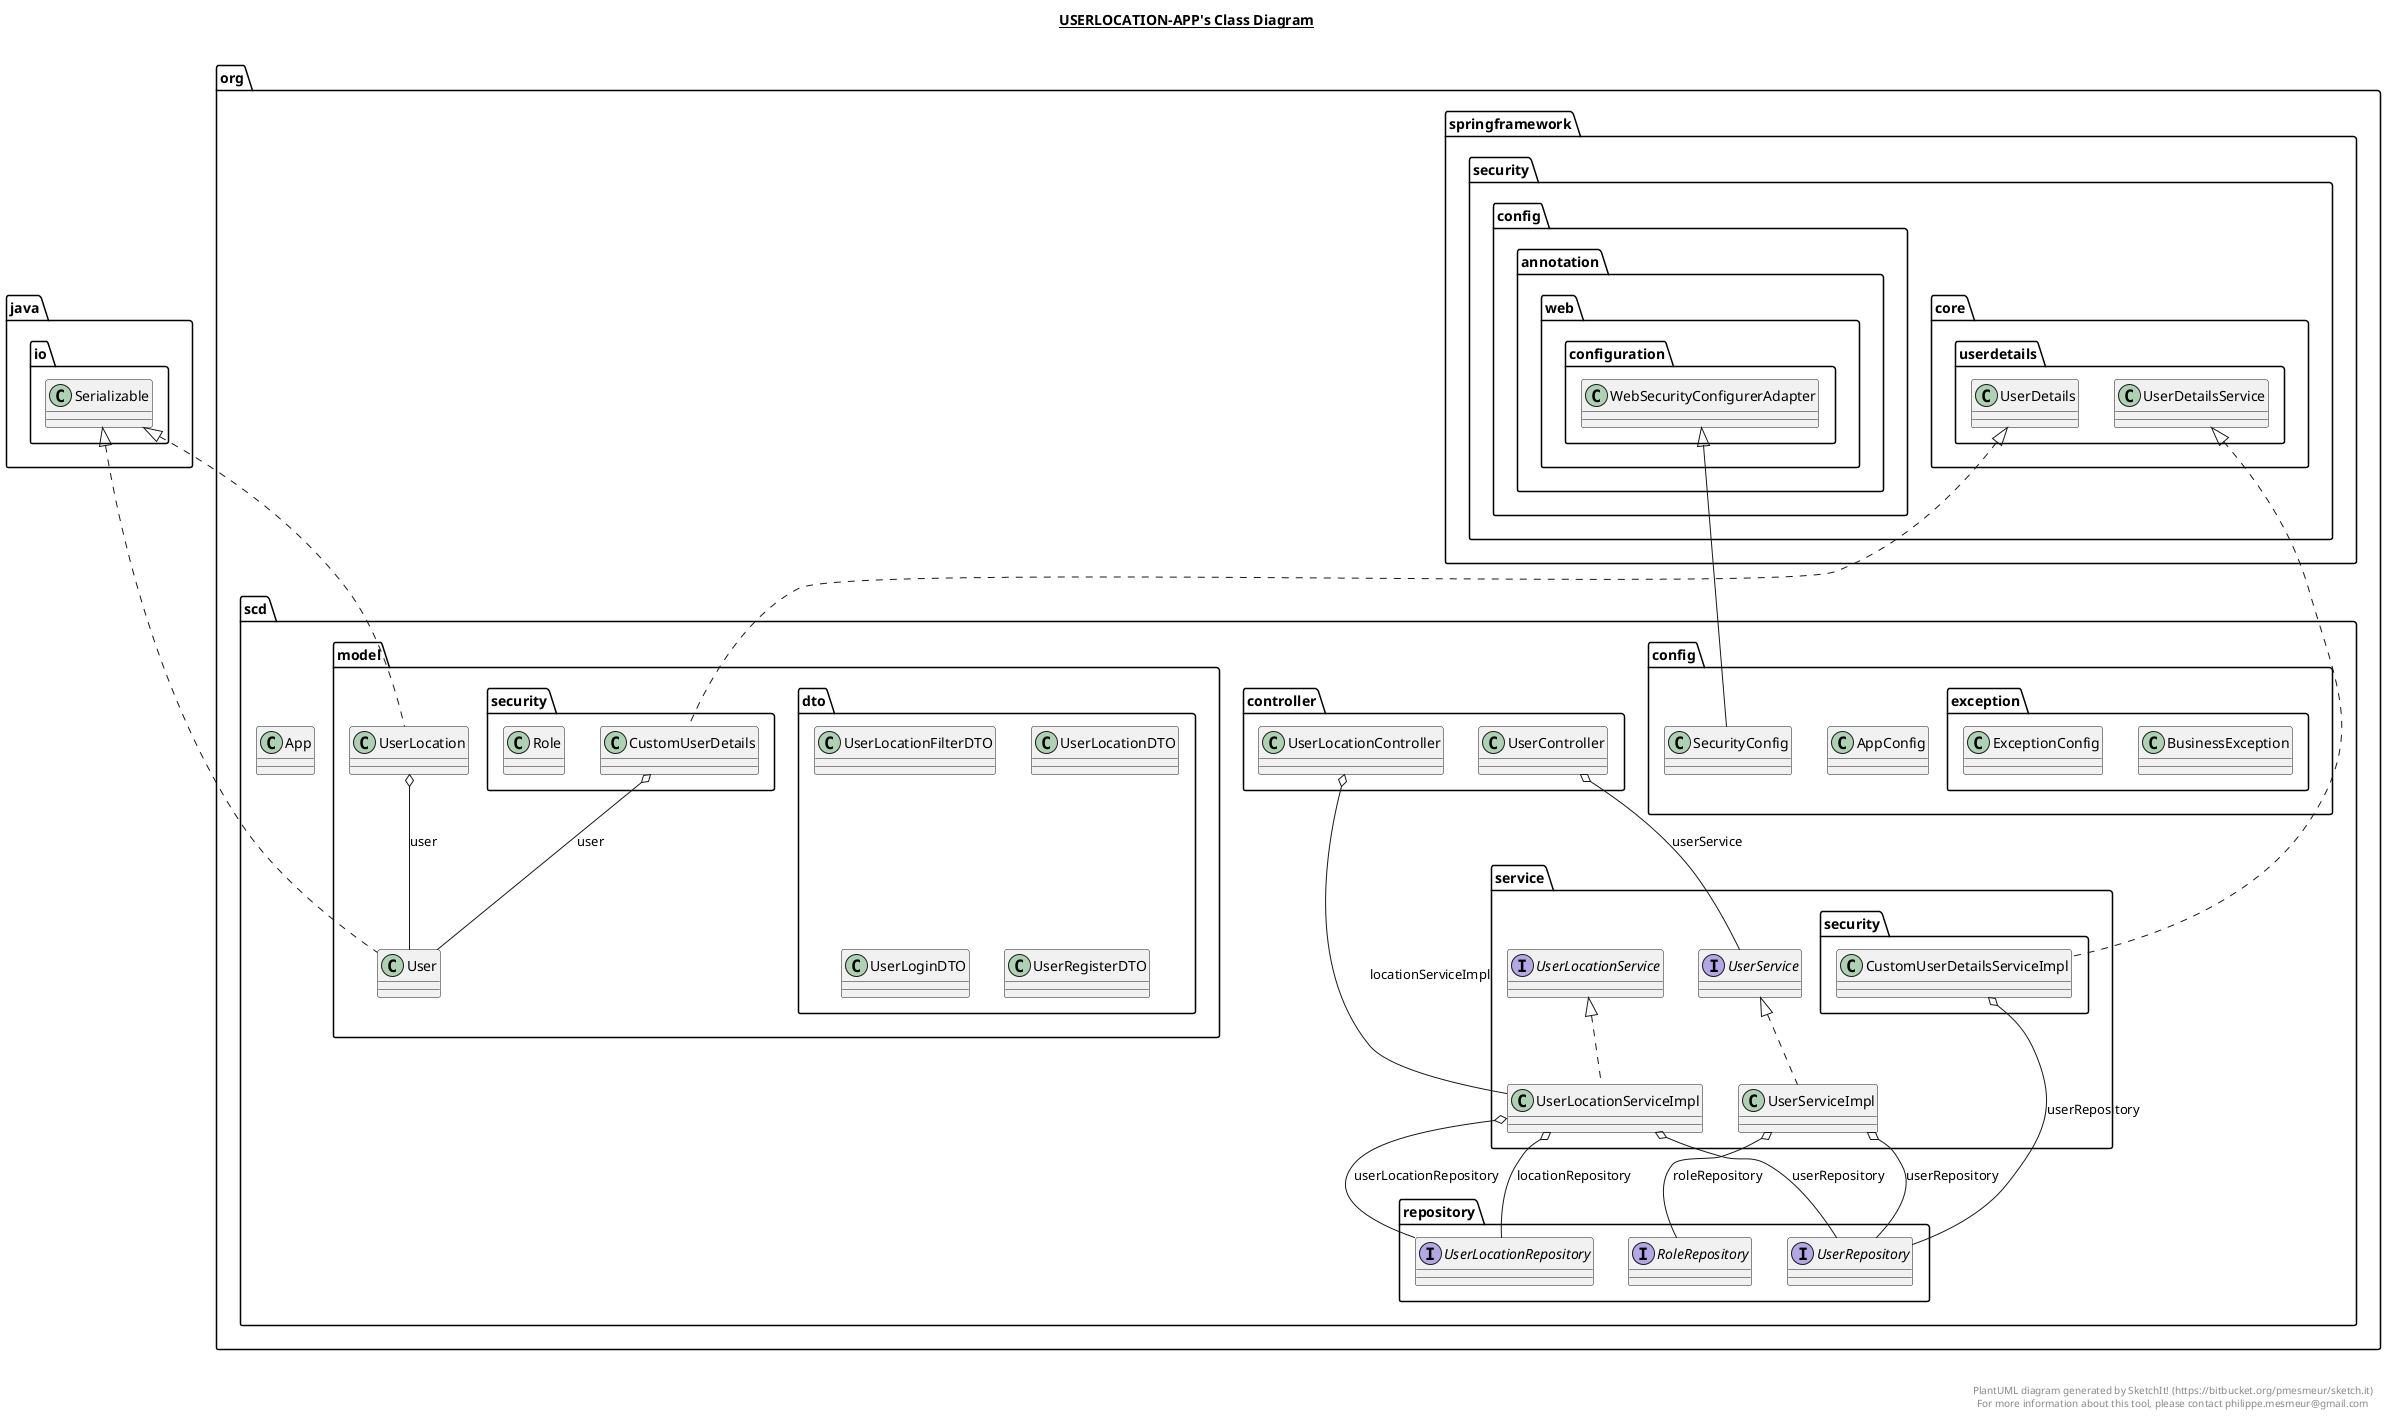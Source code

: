 @startuml

title __USERLOCATION-APP's Class Diagram__\n

  namespace org.scd {
    class org.scd.App {
    }
  }
  

  namespace org.scd {
    namespace config {
      class org.scd.config.AppConfig {
      }
    }
  }
  

  namespace org.scd {
    namespace config {
      class org.scd.config.SecurityConfig {
      }
    }
  }
  

  namespace org.scd {
    namespace config {
      namespace exception {
        class org.scd.config.exception.BusinessException {
        }
      }
    }
  }
  

  namespace org.scd {
    namespace config {
      namespace exception {
        class org.scd.config.exception.ExceptionConfig {
        }
      }
    }
  }
  

  namespace org.scd {
    namespace controller {
      class org.scd.controller.UserController {
      }
    }
  }
  

  namespace org.scd {
    namespace controller {
      class org.scd.controller.UserLocationController {
      }
    }
  }
  

  namespace org.scd {
    namespace model {
      class org.scd.model.User {
      }
    }
  }
  

  namespace org.scd {
    namespace model {
      class org.scd.model.UserLocation {
      }
    }
  }
  

  namespace org.scd {
    namespace model {
      namespace dto {
        class org.scd.model.dto.UserLocationFilterDTO {
        }
      }
    }
  }
  

  namespace org.scd {
    namespace model {
      namespace dto {
        class org.scd.model.dto.UserLocationDTO {
        }
      }
    }
  }
  

  namespace org.scd {
    namespace model {
      namespace dto {
        class org.scd.model.dto.UserLoginDTO {
        }
      }
    }
  }
  

  namespace org.scd {
    namespace model {
      namespace dto {
        class org.scd.model.dto.UserRegisterDTO {
        }
      }
    }
  }
  

  namespace org.scd {
    namespace model {
      namespace security {
        class org.scd.model.security.CustomUserDetails {
        }
      }
    }
  }
  

  namespace org.scd {
    namespace model {
      namespace security {
        class org.scd.model.security.Role {
        }
      }
    }
  }
  

  namespace org.scd {
    namespace repository {
      interface org.scd.repository.RoleRepository {
      }
    }
  }
  

  namespace org.scd {
    namespace repository {
      interface org.scd.repository.UserLocationRepository {
      }
    }
  }
  

  namespace org.scd {
    namespace repository {
      interface org.scd.repository.UserRepository {
      }
    }
  }
  

  namespace org.scd {
    namespace service {
      interface org.scd.service.UserLocationService {
      }
    }
  }
  

  namespace org.scd {
    namespace service {
      class org.scd.service.UserLocationServiceImpl {
      }
    }
  }
  

  namespace org.scd {
    namespace service {
      interface org.scd.service.UserService {
      }
    }
  }
  

  namespace org.scd {
    namespace service {
      class org.scd.service.UserServiceImpl {
      }
    }
  }
  

  namespace org.scd {
    namespace service {
      namespace security {
        class org.scd.service.security.CustomUserDetailsServiceImpl {
        }
      }
    }
  }
  

  org.scd.config.SecurityConfig -up-|> org.springframework.security.config.annotation.web.configuration.WebSecurityConfigurerAdapter
  org.scd.controller.UserController o-- org.scd.service.UserService : userService
  org.scd.controller.UserLocationController o-- org.scd.service.UserLocationServiceImpl : locationServiceImpl
  org.scd.model.User .up.|> java.io.Serializable
  org.scd.model.UserLocation .up.|> java.io.Serializable
  org.scd.model.UserLocation o-- org.scd.model.User : user
  org.scd.model.security.CustomUserDetails .up.|> org.springframework.security.core.userdetails.UserDetails
  org.scd.model.security.CustomUserDetails o-- org.scd.model.User : user
  org.scd.service.UserLocationServiceImpl .up.|> org.scd.service.UserLocationService
  org.scd.service.UserLocationServiceImpl o-- org.scd.repository.UserLocationRepository : locationRepository
  org.scd.service.UserLocationServiceImpl o-- org.scd.repository.UserLocationRepository : userLocationRepository
  org.scd.service.UserLocationServiceImpl o-- org.scd.repository.UserRepository : userRepository
  org.scd.service.UserServiceImpl .up.|> org.scd.service.UserService
  org.scd.service.UserServiceImpl o-- org.scd.repository.RoleRepository : roleRepository
  org.scd.service.UserServiceImpl o-- org.scd.repository.UserRepository : userRepository
  org.scd.service.security.CustomUserDetailsServiceImpl .up.|> org.springframework.security.core.userdetails.UserDetailsService
  org.scd.service.security.CustomUserDetailsServiceImpl o-- org.scd.repository.UserRepository : userRepository


right footer


PlantUML diagram generated by SketchIt! (https://bitbucket.org/pmesmeur/sketch.it)
For more information about this tool, please contact philippe.mesmeur@gmail.com
endfooter

@enduml
